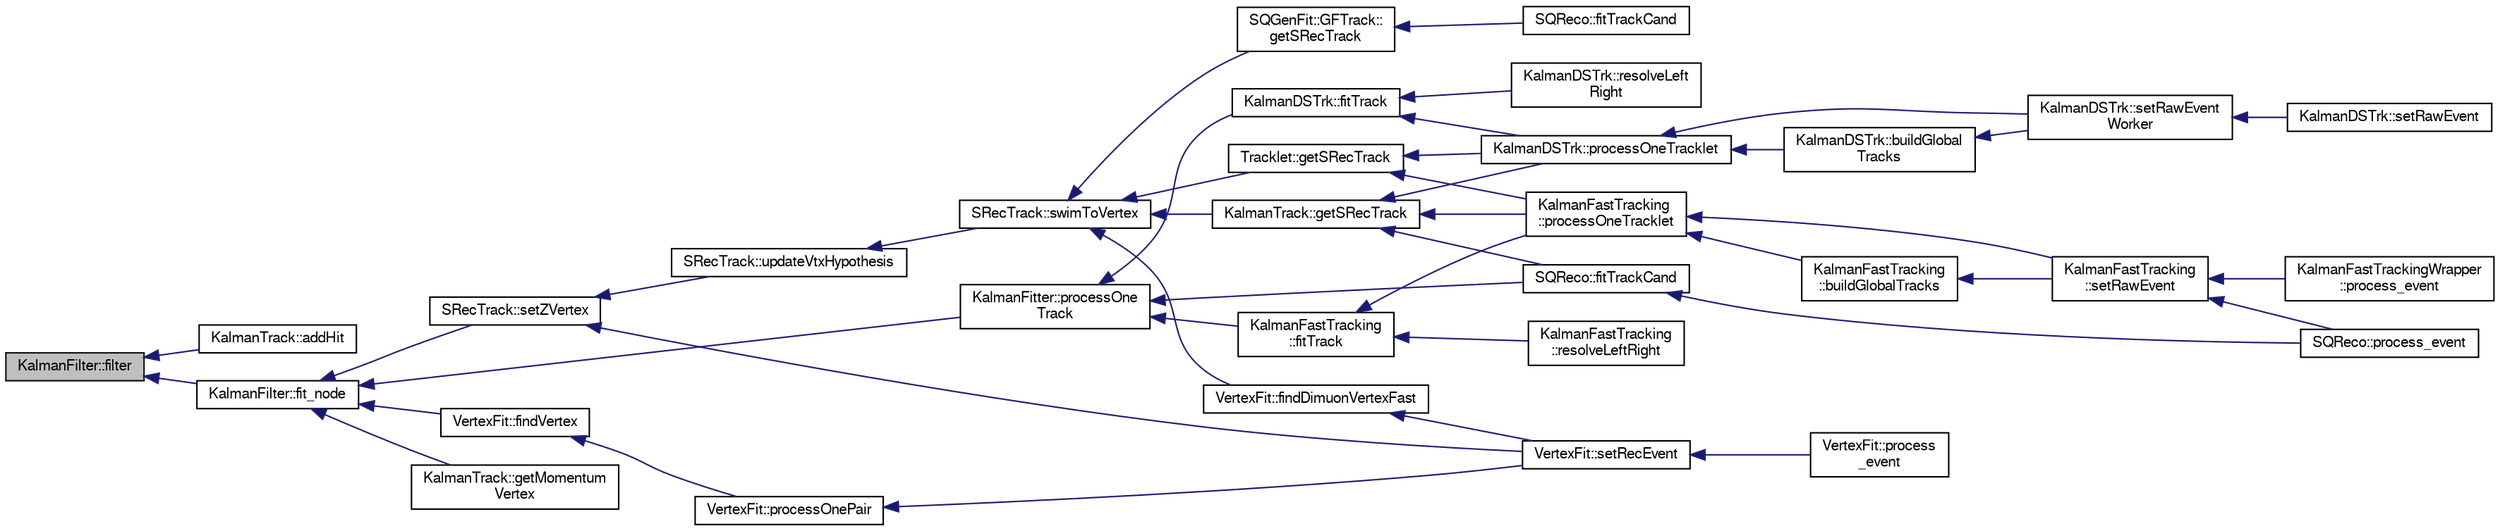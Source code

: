 digraph "KalmanFilter::filter"
{
  bgcolor="transparent";
  edge [fontname="FreeSans",fontsize="10",labelfontname="FreeSans",labelfontsize="10"];
  node [fontname="FreeSans",fontsize="10",shape=record];
  rankdir="LR";
  Node1 [label="KalmanFilter::filter",height=0.2,width=0.4,color="black", fillcolor="grey75", style="filled" fontcolor="black"];
  Node1 -> Node2 [dir="back",color="midnightblue",fontsize="10",style="solid",fontname="FreeSans"];
  Node2 [label="KalmanTrack::addHit",height=0.2,width=0.4,color="black",URL="$d9/dc3/classKalmanTrack.html#a659fdf3a875fa693371de5b2559f9aa0"];
  Node1 -> Node3 [dir="back",color="midnightblue",fontsize="10",style="solid",fontname="FreeSans"];
  Node3 [label="KalmanFilter::fit_node",height=0.2,width=0.4,color="black",URL="$d6/d2a/classKalmanFilter.html#a9c77cbaf604c1adc5e0e12ef3463d37c",tooltip="Fit one node. "];
  Node3 -> Node4 [dir="back",color="midnightblue",fontsize="10",style="solid",fontname="FreeSans"];
  Node4 [label="SRecTrack::setZVertex",height=0.2,width=0.4,color="black",URL="$d6/db1/classSRecTrack.html#a4e6933a5892c3e5fd593046ac3ee94a5"];
  Node4 -> Node5 [dir="back",color="midnightblue",fontsize="10",style="solid",fontname="FreeSans"];
  Node5 [label="SRecTrack::updateVtxHypothesis",height=0.2,width=0.4,color="black",URL="$d6/db1/classSRecTrack.html#ad6b6be2adfcd60d2442306cda12cdc0c"];
  Node5 -> Node6 [dir="back",color="midnightblue",fontsize="10",style="solid",fontname="FreeSans"];
  Node6 [label="SRecTrack::swimToVertex",height=0.2,width=0.4,color="black",URL="$d6/db1/classSRecTrack.html#ac4816a2258e2eb44694715d20b9127ab",tooltip="Simple swim to vertex. "];
  Node6 -> Node7 [dir="back",color="midnightblue",fontsize="10",style="solid",fontname="FreeSans"];
  Node7 [label="Tracklet::getSRecTrack",height=0.2,width=0.4,color="black",URL="$d2/d26/classTracklet.html#aa0ca7e43f4d1359b0068c35299a70db5"];
  Node7 -> Node8 [dir="back",color="midnightblue",fontsize="10",style="solid",fontname="FreeSans"];
  Node8 [label="KalmanFastTracking\l::processOneTracklet",height=0.2,width=0.4,color="black",URL="$d3/d46/classKalmanFastTracking.html#ac0b6441647d023db04c618a35fd2a8cd",tooltip="Track fitting stuff. "];
  Node8 -> Node9 [dir="back",color="midnightblue",fontsize="10",style="solid",fontname="FreeSans"];
  Node9 [label="KalmanFastTracking\l::buildGlobalTracks",height=0.2,width=0.4,color="black",URL="$d3/d46/classKalmanFastTracking.html#a53c93bc5e58b3560d1cfb42e84bbe95c"];
  Node9 -> Node10 [dir="back",color="midnightblue",fontsize="10",style="solid",fontname="FreeSans"];
  Node10 [label="KalmanFastTracking\l::setRawEvent",height=0.2,width=0.4,color="black",URL="$d3/d46/classKalmanFastTracking.html#ada493cf8d995c42b9e78a53b891ce72b"];
  Node10 -> Node11 [dir="back",color="midnightblue",fontsize="10",style="solid",fontname="FreeSans"];
  Node11 [label="SQReco::process_event",height=0.2,width=0.4,color="black",URL="$df/df2/classSQReco.html#a4d308ea90b8cd7c24a235f32debd6ddb"];
  Node10 -> Node12 [dir="back",color="midnightblue",fontsize="10",style="solid",fontname="FreeSans"];
  Node12 [label="KalmanFastTrackingWrapper\l::process_event",height=0.2,width=0.4,color="black",URL="$d4/dff/classKalmanFastTrackingWrapper.html#a5edc61b3b9a06f6486b1f22e44f7d63e"];
  Node8 -> Node10 [dir="back",color="midnightblue",fontsize="10",style="solid",fontname="FreeSans"];
  Node7 -> Node13 [dir="back",color="midnightblue",fontsize="10",style="solid",fontname="FreeSans"];
  Node13 [label="KalmanDSTrk::processOneTracklet",height=0.2,width=0.4,color="black",URL="$db/daa/classKalmanDSTrk.html#ace95cba717e2c3b24dfb46e8d458f61a",tooltip="Track fitting stuff. "];
  Node13 -> Node14 [dir="back",color="midnightblue",fontsize="10",style="solid",fontname="FreeSans"];
  Node14 [label="KalmanDSTrk::buildGlobal\lTracks",height=0.2,width=0.4,color="black",URL="$db/daa/classKalmanDSTrk.html#adf4981f081f2606bf3412851eaa62eb0"];
  Node14 -> Node15 [dir="back",color="midnightblue",fontsize="10",style="solid",fontname="FreeSans"];
  Node15 [label="KalmanDSTrk::setRawEvent\lWorker",height=0.2,width=0.4,color="black",URL="$db/daa/classKalmanDSTrk.html#a58ceb0cdcf685588b2a543d7a9c2bf9d"];
  Node15 -> Node16 [dir="back",color="midnightblue",fontsize="10",style="solid",fontname="FreeSans"];
  Node16 [label="KalmanDSTrk::setRawEvent",height=0.2,width=0.4,color="black",URL="$db/daa/classKalmanDSTrk.html#a67f1b61fbc3fbba52e10f4b06d4f8794"];
  Node13 -> Node15 [dir="back",color="midnightblue",fontsize="10",style="solid",fontname="FreeSans"];
  Node6 -> Node17 [dir="back",color="midnightblue",fontsize="10",style="solid",fontname="FreeSans"];
  Node17 [label="KalmanTrack::getSRecTrack",height=0.2,width=0.4,color="black",URL="$d9/dc3/classKalmanTrack.html#a38e275864291b276a96abd8c50de4282",tooltip="Output to SRecTrack. "];
  Node17 -> Node8 [dir="back",color="midnightblue",fontsize="10",style="solid",fontname="FreeSans"];
  Node17 -> Node18 [dir="back",color="midnightblue",fontsize="10",style="solid",fontname="FreeSans"];
  Node18 [label="SQReco::fitTrackCand",height=0.2,width=0.4,color="black",URL="$df/df2/classSQReco.html#a2d24deb38cf514e80e9b53199f2c81a9"];
  Node18 -> Node11 [dir="back",color="midnightblue",fontsize="10",style="solid",fontname="FreeSans"];
  Node17 -> Node13 [dir="back",color="midnightblue",fontsize="10",style="solid",fontname="FreeSans"];
  Node6 -> Node19 [dir="back",color="midnightblue",fontsize="10",style="solid",fontname="FreeSans"];
  Node19 [label="VertexFit::findDimuonVertexFast",height=0.2,width=0.4,color="black",URL="$d1/d13/classVertexFit.html#a19eb69c177fa675e1e63e8a054a5c645"];
  Node19 -> Node20 [dir="back",color="midnightblue",fontsize="10",style="solid",fontname="FreeSans"];
  Node20 [label="VertexFit::setRecEvent",height=0.2,width=0.4,color="black",URL="$d1/d13/classVertexFit.html#a080d08ef76e4108261aaf89373c07211",tooltip="Set the SRecEvent, main external call the use vertex fit. "];
  Node20 -> Node21 [dir="back",color="midnightblue",fontsize="10",style="solid",fontname="FreeSans"];
  Node21 [label="VertexFit::process\l_event",height=0.2,width=0.4,color="black",URL="$d1/d13/classVertexFit.html#a056c9f1aa5805bfd6f92e833722dd25e"];
  Node6 -> Node22 [dir="back",color="midnightblue",fontsize="10",style="solid",fontname="FreeSans"];
  Node22 [label="SQGenFit::GFTrack::\lgetSRecTrack",height=0.2,width=0.4,color="black",URL="$d2/d6b/classSQGenFit_1_1GFTrack.html#a4c47a82cf378aae1787e2dc4d168b658"];
  Node22 -> Node23 [dir="back",color="midnightblue",fontsize="10",style="solid",fontname="FreeSans"];
  Node23 [label="SQReco::fitTrackCand",height=0.2,width=0.4,color="black",URL="$df/df2/classSQReco.html#a32bb088e7896b2ecdb5b9aa4df1f6a50"];
  Node4 -> Node20 [dir="back",color="midnightblue",fontsize="10",style="solid",fontname="FreeSans"];
  Node3 -> Node24 [dir="back",color="midnightblue",fontsize="10",style="solid",fontname="FreeSans"];
  Node24 [label="KalmanFitter::processOne\lTrack",height=0.2,width=0.4,color="black",URL="$d3/dc9/classKalmanFitter.html#a36692b492f189bfdcf521fb4e7ed491d"];
  Node24 -> Node25 [dir="back",color="midnightblue",fontsize="10",style="solid",fontname="FreeSans"];
  Node25 [label="KalmanFastTracking\l::fitTrack",height=0.2,width=0.4,color="black",URL="$d3/d46/classKalmanFastTracking.html#adae298d8b0d2aa7ca771228cacd66974"];
  Node25 -> Node8 [dir="back",color="midnightblue",fontsize="10",style="solid",fontname="FreeSans"];
  Node25 -> Node26 [dir="back",color="midnightblue",fontsize="10",style="solid",fontname="FreeSans"];
  Node26 [label="KalmanFastTracking\l::resolveLeftRight",height=0.2,width=0.4,color="black",URL="$d3/d46/classKalmanFastTracking.html#a3d3ef7a6aeb00056e003e98564e45b65"];
  Node24 -> Node18 [dir="back",color="midnightblue",fontsize="10",style="solid",fontname="FreeSans"];
  Node24 -> Node27 [dir="back",color="midnightblue",fontsize="10",style="solid",fontname="FreeSans"];
  Node27 [label="KalmanDSTrk::fitTrack",height=0.2,width=0.4,color="black",URL="$db/daa/classKalmanDSTrk.html#a6ef1da3cf3344ef3215f9618c1cfe21f"];
  Node27 -> Node13 [dir="back",color="midnightblue",fontsize="10",style="solid",fontname="FreeSans"];
  Node27 -> Node28 [dir="back",color="midnightblue",fontsize="10",style="solid",fontname="FreeSans"];
  Node28 [label="KalmanDSTrk::resolveLeft\lRight",height=0.2,width=0.4,color="black",URL="$db/daa/classKalmanDSTrk.html#a77b10b105994162ea3e6275b6ecd9b2f"];
  Node3 -> Node29 [dir="back",color="midnightblue",fontsize="10",style="solid",fontname="FreeSans"];
  Node29 [label="KalmanTrack::getMomentum\lVertex",height=0.2,width=0.4,color="black",URL="$d9/dc3/classKalmanTrack.html#a142008cf7b877085eefefd71119fcb15",tooltip="Get the rough vertex momentum. "];
  Node3 -> Node30 [dir="back",color="midnightblue",fontsize="10",style="solid",fontname="FreeSans"];
  Node30 [label="VertexFit::findVertex",height=0.2,width=0.4,color="black",URL="$d1/d13/classVertexFit.html#a349a76249cda8005ff0fb3bcd75bdb4b",tooltip="Find the primary vertex. "];
  Node30 -> Node31 [dir="back",color="midnightblue",fontsize="10",style="solid",fontname="FreeSans"];
  Node31 [label="VertexFit::processOnePair",height=0.2,width=0.4,color="black",URL="$d1/d13/classVertexFit.html#afe7aeb07239dfd3e84eff9551f8220c7",tooltip="After setting both tracks and hypothesis, start the iteration. "];
  Node31 -> Node20 [dir="back",color="midnightblue",fontsize="10",style="solid",fontname="FreeSans"];
}
